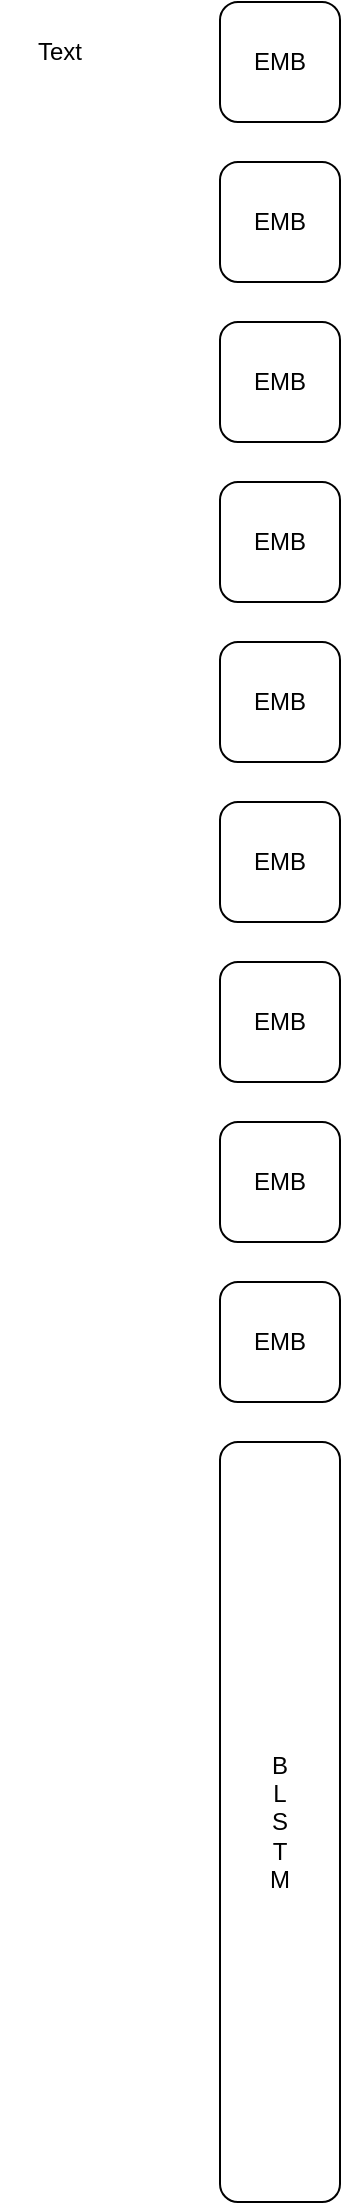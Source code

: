<mxfile version="15.7.4" type="device"><diagram id="yliChkjTPmIUDmRCwZIN" name="Page-1"><mxGraphModel dx="1097" dy="1153" grid="1" gridSize="10" guides="1" tooltips="1" connect="1" arrows="1" fold="1" page="1" pageScale="1" pageWidth="827" pageHeight="1169" math="0" shadow="0"><root><mxCell id="0"/><mxCell id="1" parent="0"/><mxCell id="cp2mteNcoDBAC1C4i-tL-2" value="B&lt;br&gt;L&lt;br&gt;S&lt;br&gt;T&lt;br&gt;M" style="rounded=1;whiteSpace=wrap;html=1;" vertex="1" parent="1"><mxGeometry x="220" y="760" width="60" height="380" as="geometry"/></mxCell><mxCell id="cp2mteNcoDBAC1C4i-tL-3" value="EMB" style="rounded=1;whiteSpace=wrap;html=1;" vertex="1" parent="1"><mxGeometry x="220" y="40" width="60" height="60" as="geometry"/></mxCell><mxCell id="cp2mteNcoDBAC1C4i-tL-13" value="EMB" style="rounded=1;whiteSpace=wrap;html=1;" vertex="1" parent="1"><mxGeometry x="220" y="280" width="60" height="60" as="geometry"/></mxCell><mxCell id="cp2mteNcoDBAC1C4i-tL-14" value="EMB" style="rounded=1;whiteSpace=wrap;html=1;" vertex="1" parent="1"><mxGeometry x="220" y="200" width="60" height="60" as="geometry"/></mxCell><mxCell id="cp2mteNcoDBAC1C4i-tL-15" value="EMB" style="rounded=1;whiteSpace=wrap;html=1;" vertex="1" parent="1"><mxGeometry x="220" y="120" width="60" height="60" as="geometry"/></mxCell><mxCell id="cp2mteNcoDBAC1C4i-tL-16" value="EMB" style="rounded=1;whiteSpace=wrap;html=1;" vertex="1" parent="1"><mxGeometry x="220" y="360" width="60" height="60" as="geometry"/></mxCell><mxCell id="cp2mteNcoDBAC1C4i-tL-17" value="EMB" style="rounded=1;whiteSpace=wrap;html=1;" vertex="1" parent="1"><mxGeometry x="220" y="600" width="60" height="60" as="geometry"/></mxCell><mxCell id="cp2mteNcoDBAC1C4i-tL-18" value="EMB" style="rounded=1;whiteSpace=wrap;html=1;" vertex="1" parent="1"><mxGeometry x="220" y="520" width="60" height="60" as="geometry"/></mxCell><mxCell id="cp2mteNcoDBAC1C4i-tL-19" value="EMB" style="rounded=1;whiteSpace=wrap;html=1;" vertex="1" parent="1"><mxGeometry x="220" y="440" width="60" height="60" as="geometry"/></mxCell><mxCell id="cp2mteNcoDBAC1C4i-tL-20" value="EMB" style="rounded=1;whiteSpace=wrap;html=1;" vertex="1" parent="1"><mxGeometry x="220" y="680" width="60" height="60" as="geometry"/></mxCell><mxCell id="cp2mteNcoDBAC1C4i-tL-21" value="Text" style="text;html=1;strokeColor=none;fillColor=none;align=center;verticalAlign=middle;whiteSpace=wrap;rounded=0;" vertex="1" parent="1"><mxGeometry x="110" y="50" width="60" height="30" as="geometry"/></mxCell></root></mxGraphModel></diagram></mxfile>